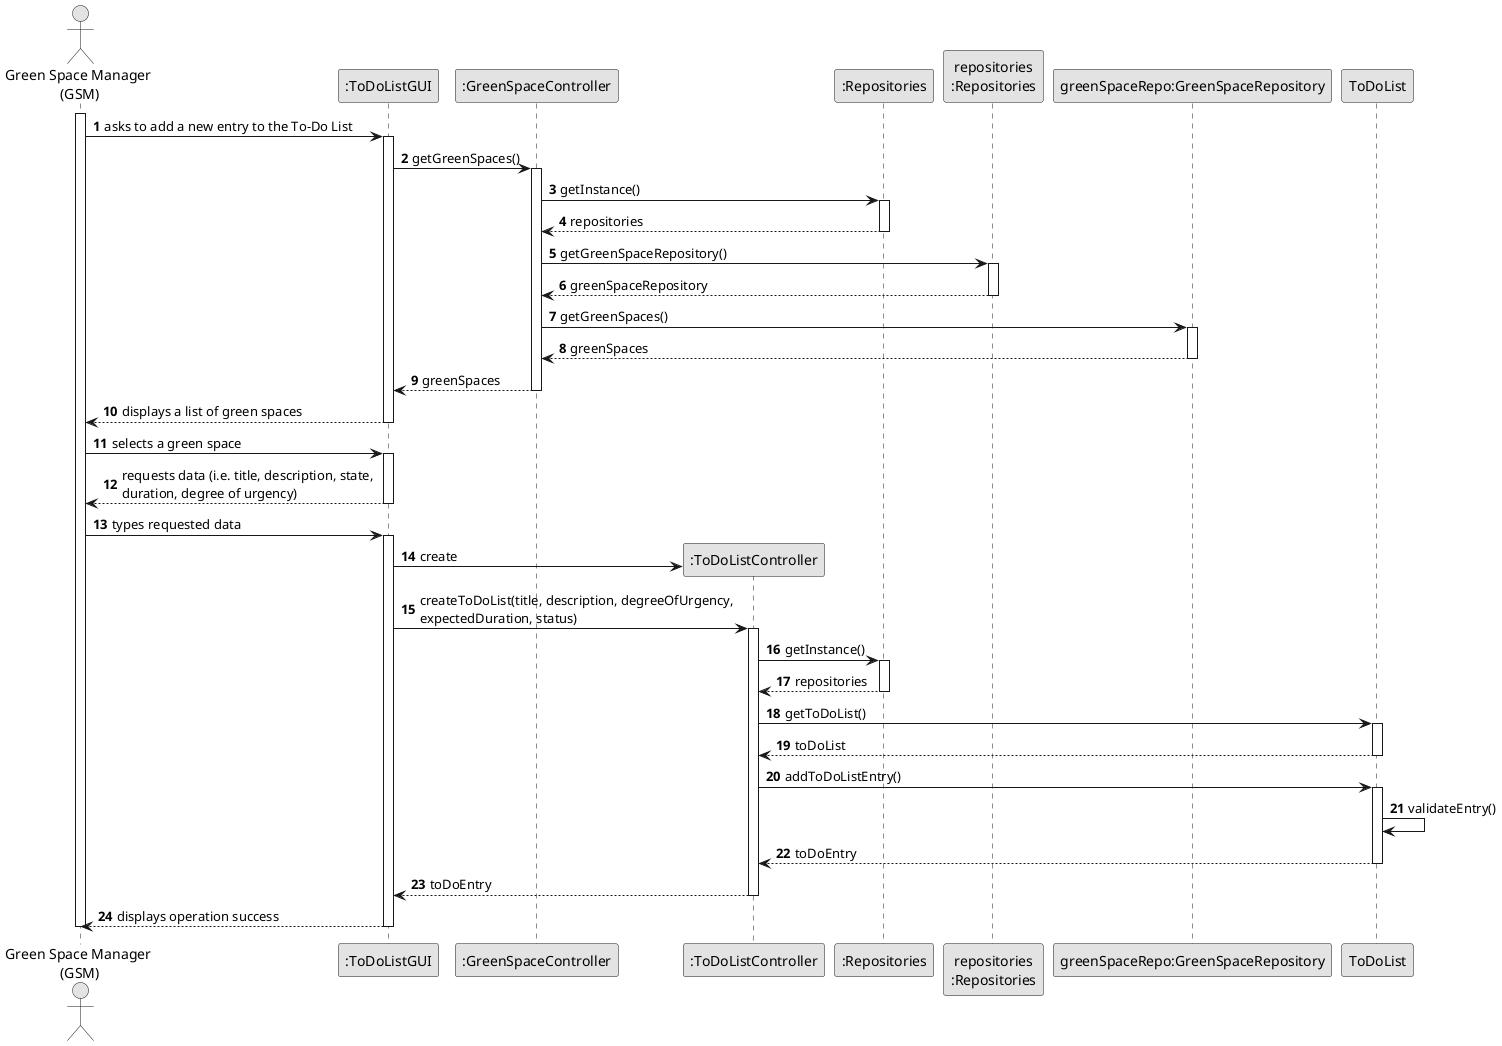 @startuml
skinparam monochrome true
skinparam packageStyle rectangle
skinparam shadowing false

autonumber

'hide footbox
actor "Green Space Manager\n (GSM)" as GSM
participant ":ToDoListGUI" as UI
participant ":GreenSpaceController" as GSC
participant ":ToDoListController" as CTRL
participant ":Repositories" as RepositorySingleton
participant "repositories\n:Repositories" as PLAT
participant "greenSpaceRepo:GreenSpaceRepository" as GSR
participant "ToDoList" as TDL

activate GSM

    GSM -> UI : asks to add a new entry to the To-Do List
    activate UI

        UI -> GSC : getGreenSpaces()
        activate GSC

            GSC -> RepositorySingleton : getInstance()
            activate RepositorySingleton

                RepositorySingleton --> GSC : repositories
            deactivate RepositorySingleton

            GSC -> PLAT : getGreenSpaceRepository()
            activate PLAT

                PLAT --> GSC : greenSpaceRepository
            deactivate PLAT

            GSC -> GSR : getGreenSpaces()
            activate GSR

                GSR --> GSC : greenSpaces
            deactivate GSR


            GSC --> UI : greenSpaces
        deactivate GSC

        UI --> GSM : displays a list of green spaces
    deactivate UI

    GSM -> UI : selects a green space
    activate UI

    UI --> GSM :  requests data (i.e. title, description, state, \nduration, degree of urgency)
    deactivate UI

    GSM -> UI : types requested data
    activate UI

        UI -> CTRL** : create

        UI -> CTRL : createToDoList(title, description, degreeOfUrgency, \nexpectedDuration, status)
        activate CTRL

            CTRL -> RepositorySingleton : getInstance()
                       activate RepositorySingleton

                           RepositorySingleton --> CTRL : repositories
                       deactivate RepositorySingleton

                       CTRL -> TDL : getToDoList()
                       activate TDL

                           TDL --> CTRL : toDoList
                       deactivate TDL

                       CTRL -> TDL : addToDoListEntry()
                       activate TDL

                       TDL -> TDL : validateEntry()

                           TDL --> CTRL : toDoEntry
                       deactivate TDL


                       CTRL --> UI : toDoEntry
                   deactivate CTRL

               UI --> GSM : displays operation success
                deactivate UI


    deactivate UI
    deactivate GSM
@enduml